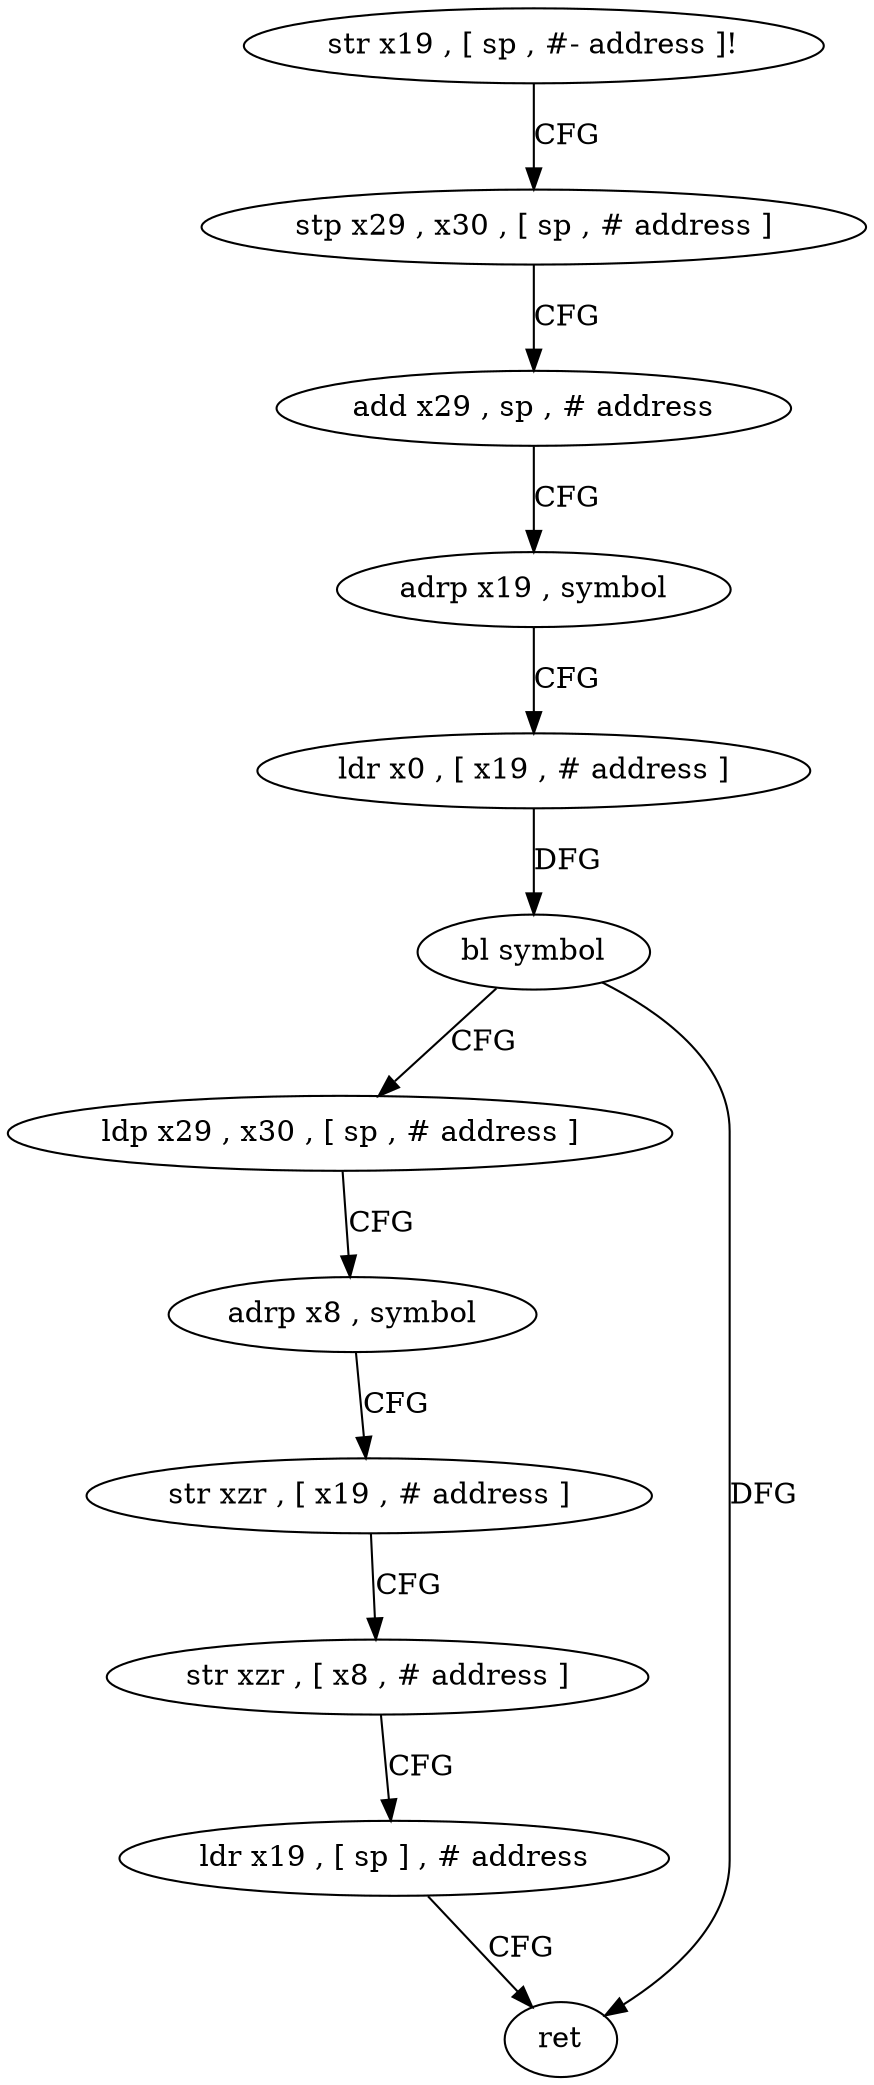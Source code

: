 digraph "func" {
"4215540" [label = "str x19 , [ sp , #- address ]!" ]
"4215544" [label = "stp x29 , x30 , [ sp , # address ]" ]
"4215548" [label = "add x29 , sp , # address" ]
"4215552" [label = "adrp x19 , symbol" ]
"4215556" [label = "ldr x0 , [ x19 , # address ]" ]
"4215560" [label = "bl symbol" ]
"4215564" [label = "ldp x29 , x30 , [ sp , # address ]" ]
"4215568" [label = "adrp x8 , symbol" ]
"4215572" [label = "str xzr , [ x19 , # address ]" ]
"4215576" [label = "str xzr , [ x8 , # address ]" ]
"4215580" [label = "ldr x19 , [ sp ] , # address" ]
"4215584" [label = "ret" ]
"4215540" -> "4215544" [ label = "CFG" ]
"4215544" -> "4215548" [ label = "CFG" ]
"4215548" -> "4215552" [ label = "CFG" ]
"4215552" -> "4215556" [ label = "CFG" ]
"4215556" -> "4215560" [ label = "DFG" ]
"4215560" -> "4215564" [ label = "CFG" ]
"4215560" -> "4215584" [ label = "DFG" ]
"4215564" -> "4215568" [ label = "CFG" ]
"4215568" -> "4215572" [ label = "CFG" ]
"4215572" -> "4215576" [ label = "CFG" ]
"4215576" -> "4215580" [ label = "CFG" ]
"4215580" -> "4215584" [ label = "CFG" ]
}
